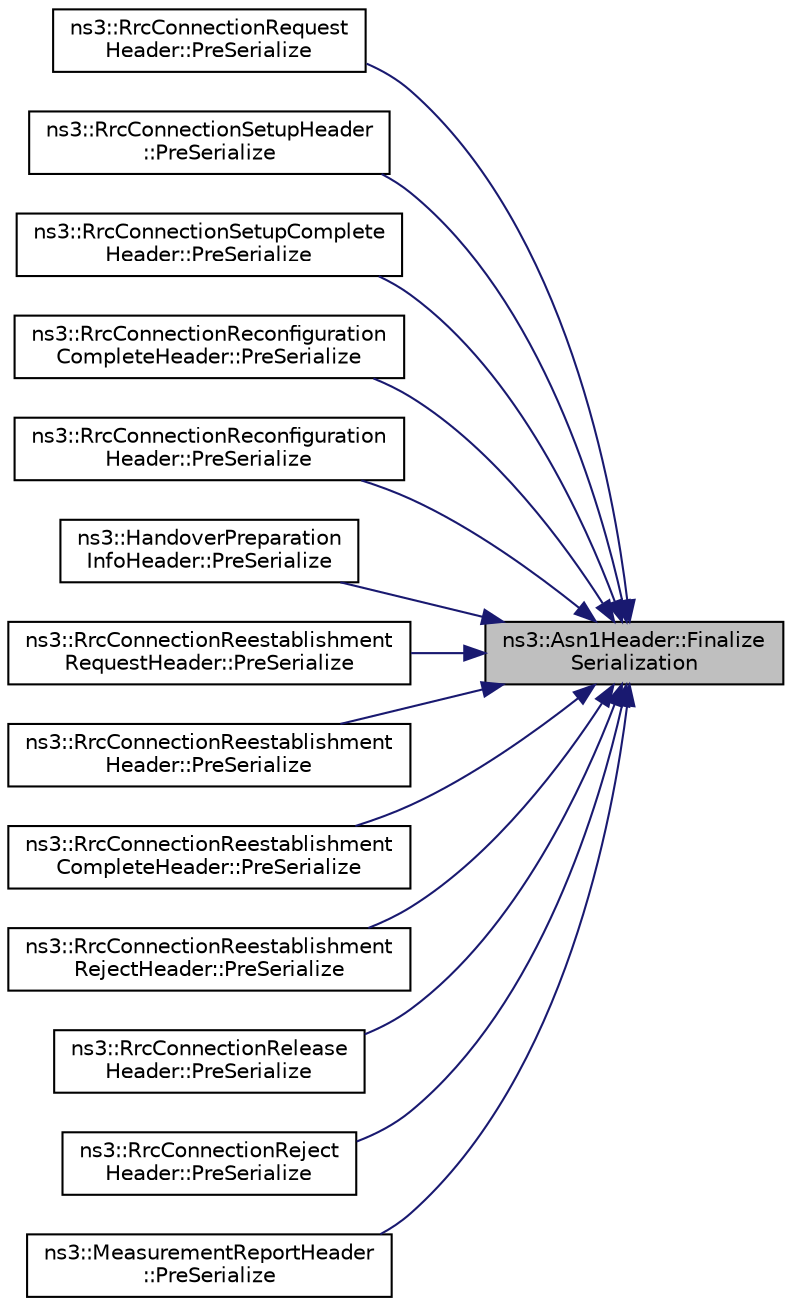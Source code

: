 digraph "ns3::Asn1Header::FinalizeSerialization"
{
 // LATEX_PDF_SIZE
  edge [fontname="Helvetica",fontsize="10",labelfontname="Helvetica",labelfontsize="10"];
  node [fontname="Helvetica",fontsize="10",shape=record];
  rankdir="RL";
  Node1 [label="ns3::Asn1Header::Finalize\lSerialization",height=0.2,width=0.4,color="black", fillcolor="grey75", style="filled", fontcolor="black",tooltip="Finalizes an in progress serialization."];
  Node1 -> Node2 [dir="back",color="midnightblue",fontsize="10",style="solid",fontname="Helvetica"];
  Node2 [label="ns3::RrcConnectionRequest\lHeader::PreSerialize",height=0.2,width=0.4,color="black", fillcolor="white", style="filled",URL="$classns3_1_1_rrc_connection_request_header.html#ab6c5c22abd784ab0d5def65d7d7265d6",tooltip="This function serializes class attributes to m_serializationResult local Buffer."];
  Node1 -> Node3 [dir="back",color="midnightblue",fontsize="10",style="solid",fontname="Helvetica"];
  Node3 [label="ns3::RrcConnectionSetupHeader\l::PreSerialize",height=0.2,width=0.4,color="black", fillcolor="white", style="filled",URL="$classns3_1_1_rrc_connection_setup_header.html#a1e3846e508a17cf5b28c67e4c084096f",tooltip="This function serializes class attributes to m_serializationResult local Buffer."];
  Node1 -> Node4 [dir="back",color="midnightblue",fontsize="10",style="solid",fontname="Helvetica"];
  Node4 [label="ns3::RrcConnectionSetupComplete\lHeader::PreSerialize",height=0.2,width=0.4,color="black", fillcolor="white", style="filled",URL="$classns3_1_1_rrc_connection_setup_complete_header.html#a78ce5b74bd4352fdaf590b60ceeab93c",tooltip="This function serializes class attributes to m_serializationResult local Buffer."];
  Node1 -> Node5 [dir="back",color="midnightblue",fontsize="10",style="solid",fontname="Helvetica"];
  Node5 [label="ns3::RrcConnectionReconfiguration\lCompleteHeader::PreSerialize",height=0.2,width=0.4,color="black", fillcolor="white", style="filled",URL="$classns3_1_1_rrc_connection_reconfiguration_complete_header.html#aea4c9a611807acedfd52ba33a126da84",tooltip="This function serializes class attributes to m_serializationResult local Buffer."];
  Node1 -> Node6 [dir="back",color="midnightblue",fontsize="10",style="solid",fontname="Helvetica"];
  Node6 [label="ns3::RrcConnectionReconfiguration\lHeader::PreSerialize",height=0.2,width=0.4,color="black", fillcolor="white", style="filled",URL="$classns3_1_1_rrc_connection_reconfiguration_header.html#a33ad4ad4e4c4c3cf234a36979727fc61",tooltip="This function serializes class attributes to m_serializationResult local Buffer."];
  Node1 -> Node7 [dir="back",color="midnightblue",fontsize="10",style="solid",fontname="Helvetica"];
  Node7 [label="ns3::HandoverPreparation\lInfoHeader::PreSerialize",height=0.2,width=0.4,color="black", fillcolor="white", style="filled",URL="$classns3_1_1_handover_preparation_info_header.html#a495f92ab2c16b77dc64ad0cb5c04415d",tooltip="This function serializes class attributes to m_serializationResult local Buffer."];
  Node1 -> Node8 [dir="back",color="midnightblue",fontsize="10",style="solid",fontname="Helvetica"];
  Node8 [label="ns3::RrcConnectionReestablishment\lRequestHeader::PreSerialize",height=0.2,width=0.4,color="black", fillcolor="white", style="filled",URL="$classns3_1_1_rrc_connection_reestablishment_request_header.html#a3bfb1d7770d2166fdf938119e6b87e28",tooltip="This function serializes class attributes to m_serializationResult local Buffer."];
  Node1 -> Node9 [dir="back",color="midnightblue",fontsize="10",style="solid",fontname="Helvetica"];
  Node9 [label="ns3::RrcConnectionReestablishment\lHeader::PreSerialize",height=0.2,width=0.4,color="black", fillcolor="white", style="filled",URL="$classns3_1_1_rrc_connection_reestablishment_header.html#a7d8f2a15d79a395b430a4ba691479758",tooltip="This function serializes class attributes to m_serializationResult local Buffer."];
  Node1 -> Node10 [dir="back",color="midnightblue",fontsize="10",style="solid",fontname="Helvetica"];
  Node10 [label="ns3::RrcConnectionReestablishment\lCompleteHeader::PreSerialize",height=0.2,width=0.4,color="black", fillcolor="white", style="filled",URL="$classns3_1_1_rrc_connection_reestablishment_complete_header.html#aec0d406bdb041dac0fbdfefbecb7322c",tooltip="This function serializes class attributes to m_serializationResult local Buffer."];
  Node1 -> Node11 [dir="back",color="midnightblue",fontsize="10",style="solid",fontname="Helvetica"];
  Node11 [label="ns3::RrcConnectionReestablishment\lRejectHeader::PreSerialize",height=0.2,width=0.4,color="black", fillcolor="white", style="filled",URL="$classns3_1_1_rrc_connection_reestablishment_reject_header.html#a0bb3baf2d15a285079f05cd648e21897",tooltip="This function serializes class attributes to m_serializationResult local Buffer."];
  Node1 -> Node12 [dir="back",color="midnightblue",fontsize="10",style="solid",fontname="Helvetica"];
  Node12 [label="ns3::RrcConnectionRelease\lHeader::PreSerialize",height=0.2,width=0.4,color="black", fillcolor="white", style="filled",URL="$classns3_1_1_rrc_connection_release_header.html#ae950fbed1367219c3d7f183492e751ba",tooltip="This function serializes class attributes to m_serializationResult local Buffer."];
  Node1 -> Node13 [dir="back",color="midnightblue",fontsize="10",style="solid",fontname="Helvetica"];
  Node13 [label="ns3::RrcConnectionReject\lHeader::PreSerialize",height=0.2,width=0.4,color="black", fillcolor="white", style="filled",URL="$classns3_1_1_rrc_connection_reject_header.html#a409ca3392a15c1919acdf65041833eb1",tooltip="This function serializes class attributes to m_serializationResult local Buffer."];
  Node1 -> Node14 [dir="back",color="midnightblue",fontsize="10",style="solid",fontname="Helvetica"];
  Node14 [label="ns3::MeasurementReportHeader\l::PreSerialize",height=0.2,width=0.4,color="black", fillcolor="white", style="filled",URL="$classns3_1_1_measurement_report_header.html#a307be90151d3f52c9e506030d899758f",tooltip="This function serializes class attributes to m_serializationResult local Buffer."];
}
